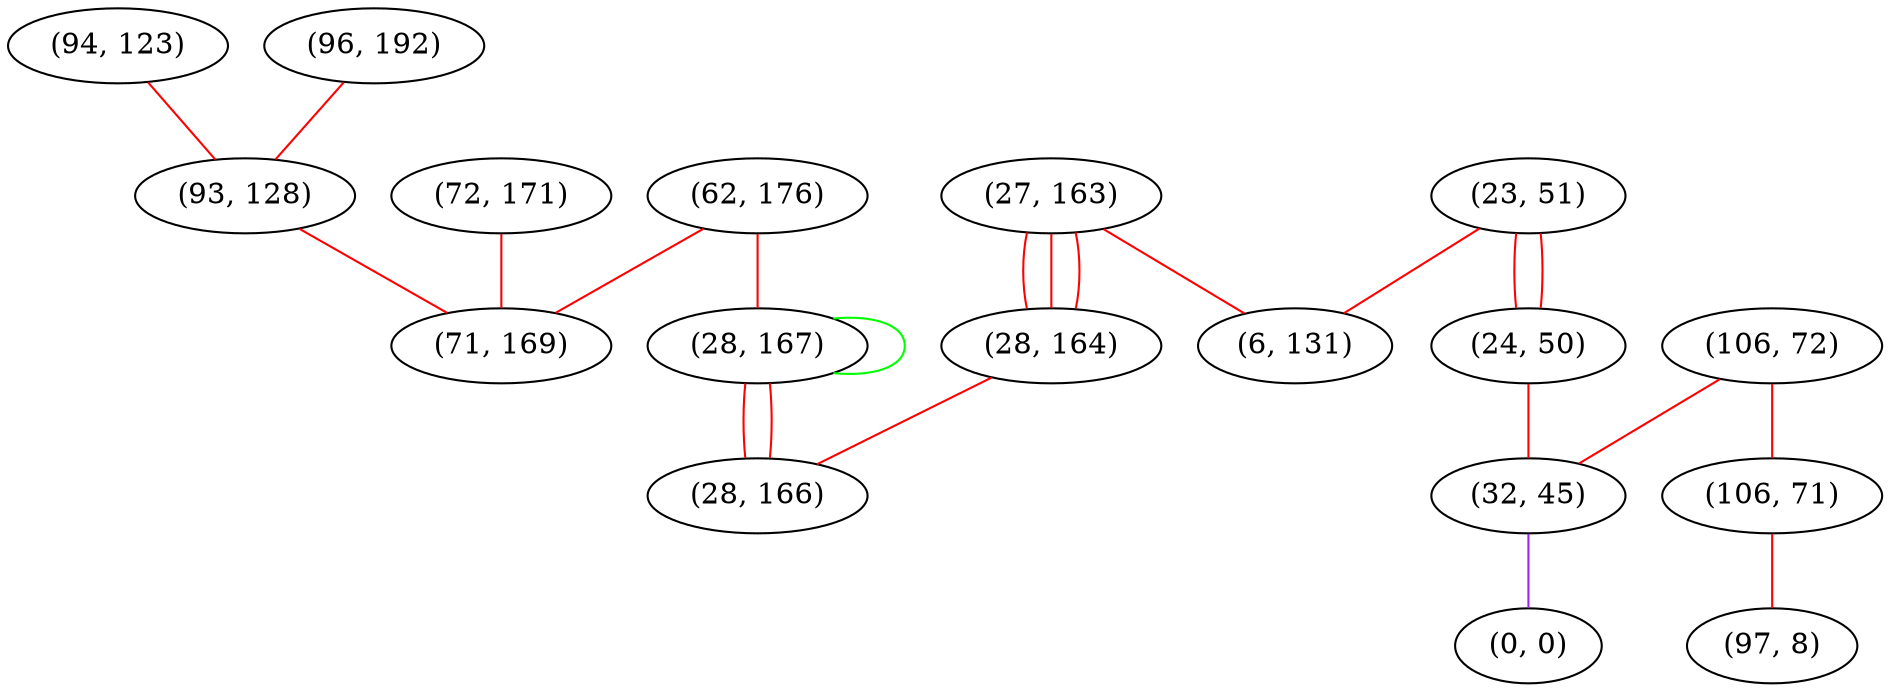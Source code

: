 graph "" {
"(94, 123)";
"(23, 51)";
"(96, 192)";
"(24, 50)";
"(106, 72)";
"(106, 71)";
"(72, 171)";
"(32, 45)";
"(93, 128)";
"(27, 163)";
"(6, 131)";
"(97, 8)";
"(28, 164)";
"(62, 176)";
"(0, 0)";
"(28, 167)";
"(28, 166)";
"(71, 169)";
"(94, 123)" -- "(93, 128)"  [color=red, key=0, weight=1];
"(23, 51)" -- "(6, 131)"  [color=red, key=0, weight=1];
"(23, 51)" -- "(24, 50)"  [color=red, key=0, weight=1];
"(23, 51)" -- "(24, 50)"  [color=red, key=1, weight=1];
"(96, 192)" -- "(93, 128)"  [color=red, key=0, weight=1];
"(24, 50)" -- "(32, 45)"  [color=red, key=0, weight=1];
"(106, 72)" -- "(106, 71)"  [color=red, key=0, weight=1];
"(106, 72)" -- "(32, 45)"  [color=red, key=0, weight=1];
"(106, 71)" -- "(97, 8)"  [color=red, key=0, weight=1];
"(72, 171)" -- "(71, 169)"  [color=red, key=0, weight=1];
"(32, 45)" -- "(0, 0)"  [color=purple, key=0, weight=4];
"(93, 128)" -- "(71, 169)"  [color=red, key=0, weight=1];
"(27, 163)" -- "(6, 131)"  [color=red, key=0, weight=1];
"(27, 163)" -- "(28, 164)"  [color=red, key=0, weight=1];
"(27, 163)" -- "(28, 164)"  [color=red, key=1, weight=1];
"(27, 163)" -- "(28, 164)"  [color=red, key=2, weight=1];
"(28, 164)" -- "(28, 166)"  [color=red, key=0, weight=1];
"(62, 176)" -- "(28, 167)"  [color=red, key=0, weight=1];
"(62, 176)" -- "(71, 169)"  [color=red, key=0, weight=1];
"(28, 167)" -- "(28, 167)"  [color=green, key=0, weight=2];
"(28, 167)" -- "(28, 166)"  [color=red, key=0, weight=1];
"(28, 167)" -- "(28, 166)"  [color=red, key=1, weight=1];
}
